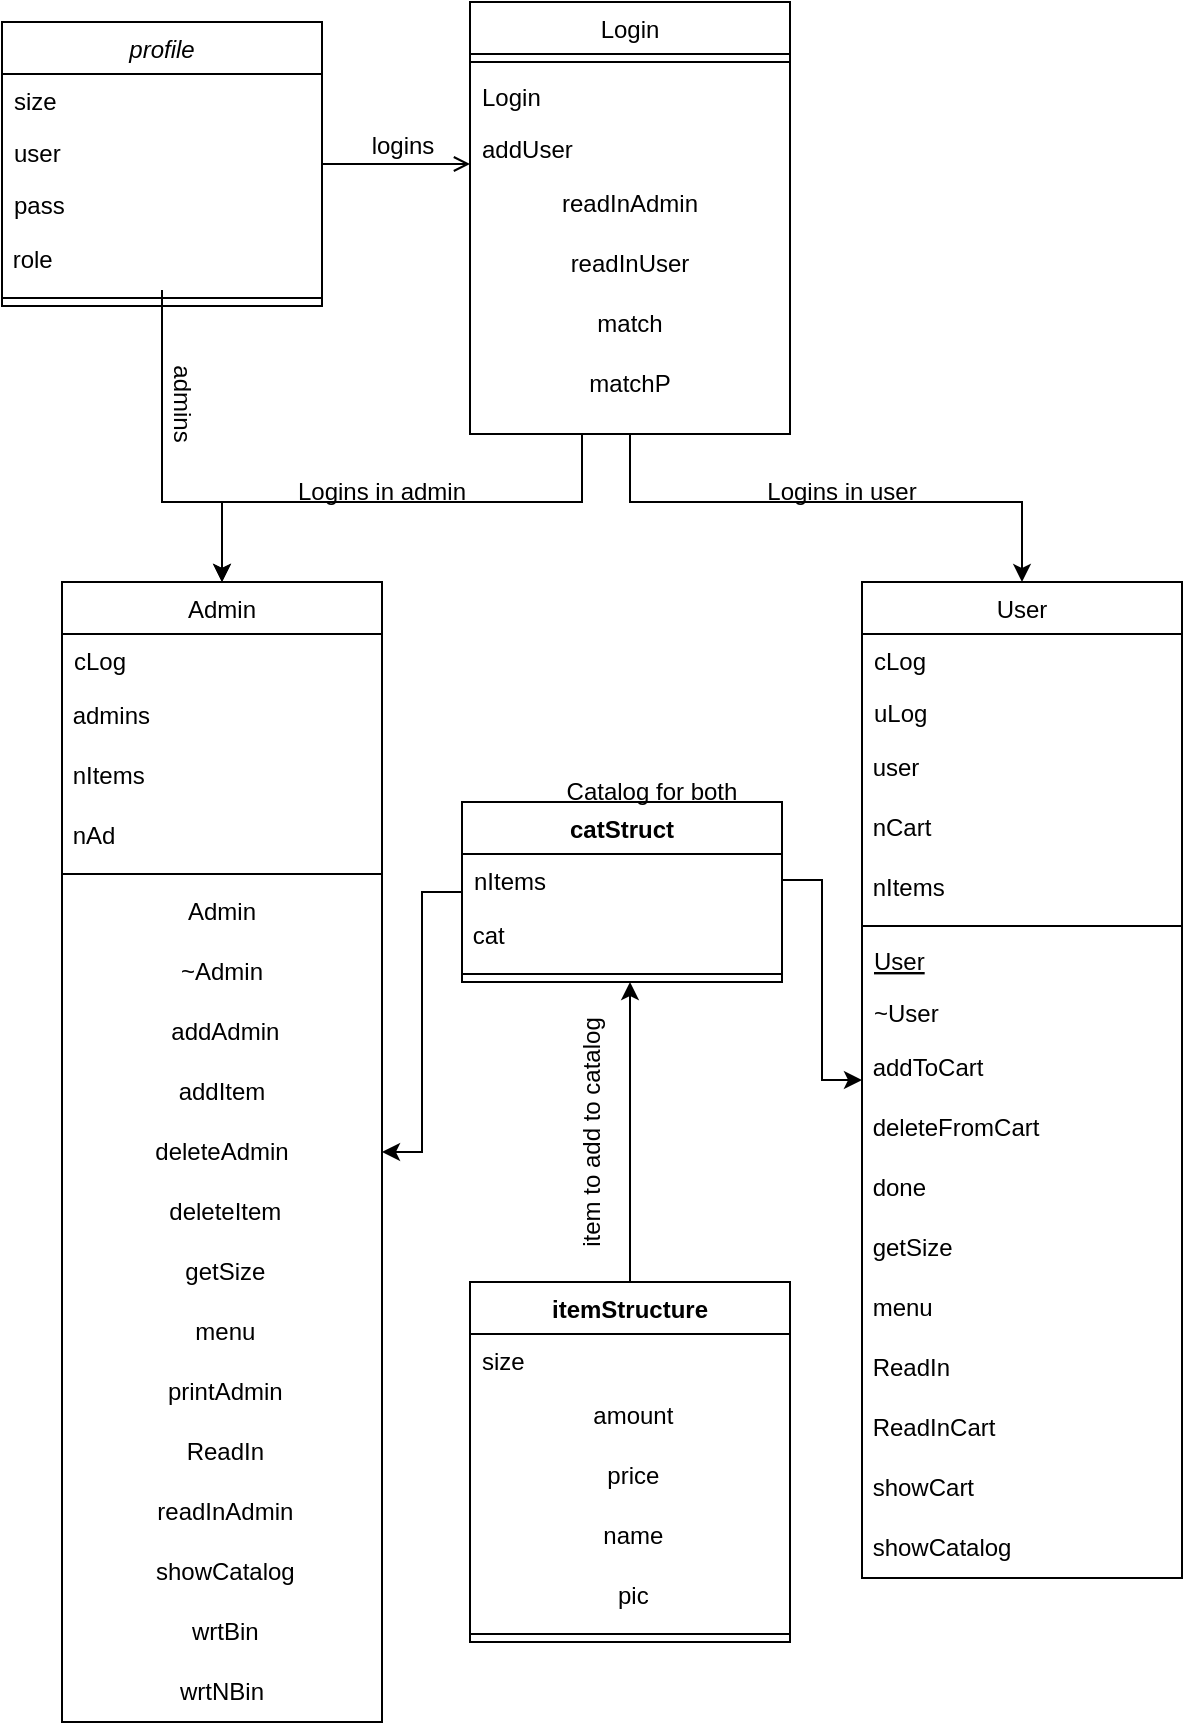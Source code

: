 <mxfile version="24.3.1" type="device">
  <diagram id="C5RBs43oDa-KdzZeNtuy" name="Page-1">
    <mxGraphModel dx="1034" dy="412" grid="1" gridSize="10" guides="1" tooltips="1" connect="1" arrows="1" fold="1" page="1" pageScale="1" pageWidth="827" pageHeight="1169" math="0" shadow="0">
      <root>
        <mxCell id="WIyWlLk6GJQsqaUBKTNV-0" />
        <mxCell id="WIyWlLk6GJQsqaUBKTNV-1" parent="WIyWlLk6GJQsqaUBKTNV-0" />
        <mxCell id="zkfFHV4jXpPFQw0GAbJ--0" value="profile" style="swimlane;fontStyle=2;align=center;verticalAlign=top;childLayout=stackLayout;horizontal=1;startSize=26;horizontalStack=0;resizeParent=1;resizeLast=0;collapsible=1;marginBottom=0;rounded=0;shadow=0;strokeWidth=1;" parent="WIyWlLk6GJQsqaUBKTNV-1" vertex="1">
          <mxGeometry x="20" y="120" width="160" height="142" as="geometry">
            <mxRectangle x="230" y="140" width="160" height="26" as="alternateBounds" />
          </mxGeometry>
        </mxCell>
        <mxCell id="zkfFHV4jXpPFQw0GAbJ--1" value="size" style="text;align=left;verticalAlign=top;spacingLeft=4;spacingRight=4;overflow=hidden;rotatable=0;points=[[0,0.5],[1,0.5]];portConstraint=eastwest;" parent="zkfFHV4jXpPFQw0GAbJ--0" vertex="1">
          <mxGeometry y="26" width="160" height="26" as="geometry" />
        </mxCell>
        <mxCell id="zkfFHV4jXpPFQw0GAbJ--2" value="user" style="text;align=left;verticalAlign=top;spacingLeft=4;spacingRight=4;overflow=hidden;rotatable=0;points=[[0,0.5],[1,0.5]];portConstraint=eastwest;rounded=0;shadow=0;html=0;" parent="zkfFHV4jXpPFQw0GAbJ--0" vertex="1">
          <mxGeometry y="52" width="160" height="26" as="geometry" />
        </mxCell>
        <mxCell id="zkfFHV4jXpPFQw0GAbJ--3" value="pass" style="text;align=left;verticalAlign=top;spacingLeft=4;spacingRight=4;overflow=hidden;rotatable=0;points=[[0,0.5],[1,0.5]];portConstraint=eastwest;rounded=0;shadow=0;html=0;" parent="zkfFHV4jXpPFQw0GAbJ--0" vertex="1">
          <mxGeometry y="78" width="160" height="26" as="geometry" />
        </mxCell>
        <mxCell id="AYwsFMUMQBvgtAVs75Ev-33" value="&amp;nbsp;role" style="text;html=1;align=left;verticalAlign=middle;whiteSpace=wrap;rounded=0;" vertex="1" parent="zkfFHV4jXpPFQw0GAbJ--0">
          <mxGeometry y="104" width="160" height="30" as="geometry" />
        </mxCell>
        <mxCell id="zkfFHV4jXpPFQw0GAbJ--4" value="" style="line;html=1;strokeWidth=1;align=left;verticalAlign=middle;spacingTop=-1;spacingLeft=3;spacingRight=3;rotatable=0;labelPosition=right;points=[];portConstraint=eastwest;" parent="zkfFHV4jXpPFQw0GAbJ--0" vertex="1">
          <mxGeometry y="134" width="160" height="8" as="geometry" />
        </mxCell>
        <mxCell id="zkfFHV4jXpPFQw0GAbJ--6" value="User" style="swimlane;fontStyle=0;align=center;verticalAlign=top;childLayout=stackLayout;horizontal=1;startSize=26;horizontalStack=0;resizeParent=1;resizeLast=0;collapsible=1;marginBottom=0;rounded=0;shadow=0;strokeWidth=1;" parent="WIyWlLk6GJQsqaUBKTNV-1" vertex="1">
          <mxGeometry x="450" y="400" width="160" height="498" as="geometry">
            <mxRectangle x="130" y="380" width="160" height="26" as="alternateBounds" />
          </mxGeometry>
        </mxCell>
        <mxCell id="zkfFHV4jXpPFQw0GAbJ--7" value="cLog" style="text;align=left;verticalAlign=top;spacingLeft=4;spacingRight=4;overflow=hidden;rotatable=0;points=[[0,0.5],[1,0.5]];portConstraint=eastwest;" parent="zkfFHV4jXpPFQw0GAbJ--6" vertex="1">
          <mxGeometry y="26" width="160" height="26" as="geometry" />
        </mxCell>
        <mxCell id="zkfFHV4jXpPFQw0GAbJ--8" value="uLog" style="text;align=left;verticalAlign=top;spacingLeft=4;spacingRight=4;overflow=hidden;rotatable=0;points=[[0,0.5],[1,0.5]];portConstraint=eastwest;rounded=0;shadow=0;html=0;" parent="zkfFHV4jXpPFQw0GAbJ--6" vertex="1">
          <mxGeometry y="52" width="160" height="26" as="geometry" />
        </mxCell>
        <mxCell id="AYwsFMUMQBvgtAVs75Ev-37" value="&amp;nbsp;user" style="text;html=1;align=left;verticalAlign=middle;whiteSpace=wrap;rounded=0;" vertex="1" parent="zkfFHV4jXpPFQw0GAbJ--6">
          <mxGeometry y="78" width="160" height="30" as="geometry" />
        </mxCell>
        <mxCell id="AYwsFMUMQBvgtAVs75Ev-38" value="&amp;nbsp;nCart" style="text;html=1;align=left;verticalAlign=middle;whiteSpace=wrap;rounded=0;" vertex="1" parent="zkfFHV4jXpPFQw0GAbJ--6">
          <mxGeometry y="108" width="160" height="30" as="geometry" />
        </mxCell>
        <mxCell id="AYwsFMUMQBvgtAVs75Ev-39" value="&amp;nbsp;nItems" style="text;html=1;align=left;verticalAlign=middle;whiteSpace=wrap;rounded=0;" vertex="1" parent="zkfFHV4jXpPFQw0GAbJ--6">
          <mxGeometry y="138" width="160" height="30" as="geometry" />
        </mxCell>
        <mxCell id="zkfFHV4jXpPFQw0GAbJ--9" value="" style="line;html=1;strokeWidth=1;align=left;verticalAlign=middle;spacingTop=-1;spacingLeft=3;spacingRight=3;rotatable=0;labelPosition=right;points=[];portConstraint=eastwest;" parent="zkfFHV4jXpPFQw0GAbJ--6" vertex="1">
          <mxGeometry y="168" width="160" height="8" as="geometry" />
        </mxCell>
        <mxCell id="zkfFHV4jXpPFQw0GAbJ--10" value="User" style="text;align=left;verticalAlign=top;spacingLeft=4;spacingRight=4;overflow=hidden;rotatable=0;points=[[0,0.5],[1,0.5]];portConstraint=eastwest;fontStyle=4" parent="zkfFHV4jXpPFQw0GAbJ--6" vertex="1">
          <mxGeometry y="176" width="160" height="26" as="geometry" />
        </mxCell>
        <mxCell id="zkfFHV4jXpPFQw0GAbJ--11" value="~User" style="text;align=left;verticalAlign=top;spacingLeft=4;spacingRight=4;overflow=hidden;rotatable=0;points=[[0,0.5],[1,0.5]];portConstraint=eastwest;" parent="zkfFHV4jXpPFQw0GAbJ--6" vertex="1">
          <mxGeometry y="202" width="160" height="26" as="geometry" />
        </mxCell>
        <mxCell id="AYwsFMUMQBvgtAVs75Ev-40" value="&amp;nbsp;addToCart" style="text;html=1;align=left;verticalAlign=middle;whiteSpace=wrap;rounded=0;" vertex="1" parent="zkfFHV4jXpPFQw0GAbJ--6">
          <mxGeometry y="228" width="160" height="30" as="geometry" />
        </mxCell>
        <mxCell id="AYwsFMUMQBvgtAVs75Ev-41" value="&amp;nbsp;deleteFromCart" style="text;html=1;align=left;verticalAlign=middle;whiteSpace=wrap;rounded=0;" vertex="1" parent="zkfFHV4jXpPFQw0GAbJ--6">
          <mxGeometry y="258" width="160" height="30" as="geometry" />
        </mxCell>
        <mxCell id="AYwsFMUMQBvgtAVs75Ev-42" value="&amp;nbsp;done" style="text;html=1;align=left;verticalAlign=middle;whiteSpace=wrap;rounded=0;" vertex="1" parent="zkfFHV4jXpPFQw0GAbJ--6">
          <mxGeometry y="288" width="160" height="30" as="geometry" />
        </mxCell>
        <mxCell id="AYwsFMUMQBvgtAVs75Ev-43" value="&amp;nbsp;getSize" style="text;html=1;align=left;verticalAlign=middle;whiteSpace=wrap;rounded=0;" vertex="1" parent="zkfFHV4jXpPFQw0GAbJ--6">
          <mxGeometry y="318" width="160" height="30" as="geometry" />
        </mxCell>
        <mxCell id="AYwsFMUMQBvgtAVs75Ev-44" value="&amp;nbsp;menu" style="text;html=1;align=left;verticalAlign=middle;whiteSpace=wrap;rounded=0;" vertex="1" parent="zkfFHV4jXpPFQw0GAbJ--6">
          <mxGeometry y="348" width="160" height="30" as="geometry" />
        </mxCell>
        <mxCell id="AYwsFMUMQBvgtAVs75Ev-46" value="&amp;nbsp;ReadIn" style="text;html=1;align=left;verticalAlign=middle;whiteSpace=wrap;rounded=0;" vertex="1" parent="zkfFHV4jXpPFQw0GAbJ--6">
          <mxGeometry y="378" width="160" height="30" as="geometry" />
        </mxCell>
        <mxCell id="AYwsFMUMQBvgtAVs75Ev-48" value="&amp;nbsp;ReadInCart" style="text;html=1;align=left;verticalAlign=middle;whiteSpace=wrap;rounded=0;" vertex="1" parent="zkfFHV4jXpPFQw0GAbJ--6">
          <mxGeometry y="408" width="160" height="30" as="geometry" />
        </mxCell>
        <mxCell id="AYwsFMUMQBvgtAVs75Ev-47" value="&amp;nbsp;showCart" style="text;html=1;align=left;verticalAlign=middle;whiteSpace=wrap;rounded=0;" vertex="1" parent="zkfFHV4jXpPFQw0GAbJ--6">
          <mxGeometry y="438" width="160" height="30" as="geometry" />
        </mxCell>
        <mxCell id="AYwsFMUMQBvgtAVs75Ev-45" value="&amp;nbsp;showCatalog" style="text;html=1;align=left;verticalAlign=middle;whiteSpace=wrap;rounded=0;" vertex="1" parent="zkfFHV4jXpPFQw0GAbJ--6">
          <mxGeometry y="468" width="160" height="30" as="geometry" />
        </mxCell>
        <mxCell id="zkfFHV4jXpPFQw0GAbJ--13" value="Admin" style="swimlane;fontStyle=0;align=center;verticalAlign=top;childLayout=stackLayout;horizontal=1;startSize=26;horizontalStack=0;resizeParent=1;resizeLast=0;collapsible=1;marginBottom=0;rounded=0;shadow=0;strokeWidth=1;" parent="WIyWlLk6GJQsqaUBKTNV-1" vertex="1">
          <mxGeometry x="50" y="400" width="160" height="570" as="geometry">
            <mxRectangle x="340" y="380" width="170" height="26" as="alternateBounds" />
          </mxGeometry>
        </mxCell>
        <mxCell id="zkfFHV4jXpPFQw0GAbJ--14" value="cLog" style="text;align=left;verticalAlign=top;spacingLeft=4;spacingRight=4;overflow=hidden;rotatable=0;points=[[0,0.5],[1,0.5]];portConstraint=eastwest;" parent="zkfFHV4jXpPFQw0GAbJ--13" vertex="1">
          <mxGeometry y="26" width="160" height="26" as="geometry" />
        </mxCell>
        <mxCell id="AYwsFMUMQBvgtAVs75Ev-49" value="&amp;nbsp;admins" style="text;html=1;align=left;verticalAlign=middle;whiteSpace=wrap;rounded=0;" vertex="1" parent="zkfFHV4jXpPFQw0GAbJ--13">
          <mxGeometry y="52" width="160" height="30" as="geometry" />
        </mxCell>
        <mxCell id="AYwsFMUMQBvgtAVs75Ev-67" value="&amp;nbsp;nItems" style="text;html=1;align=left;verticalAlign=middle;whiteSpace=wrap;rounded=0;" vertex="1" parent="zkfFHV4jXpPFQw0GAbJ--13">
          <mxGeometry y="82" width="160" height="30" as="geometry" />
        </mxCell>
        <mxCell id="AYwsFMUMQBvgtAVs75Ev-66" value="&amp;nbsp;nAd" style="text;html=1;align=left;verticalAlign=middle;whiteSpace=wrap;rounded=0;" vertex="1" parent="zkfFHV4jXpPFQw0GAbJ--13">
          <mxGeometry y="112" width="160" height="30" as="geometry" />
        </mxCell>
        <mxCell id="zkfFHV4jXpPFQw0GAbJ--15" value="" style="line;html=1;strokeWidth=1;align=left;verticalAlign=middle;spacingTop=-1;spacingLeft=3;spacingRight=3;rotatable=0;labelPosition=right;points=[];portConstraint=eastwest;" parent="zkfFHV4jXpPFQw0GAbJ--13" vertex="1">
          <mxGeometry y="142" width="160" height="8" as="geometry" />
        </mxCell>
        <mxCell id="AYwsFMUMQBvgtAVs75Ev-52" value="Admin" style="text;html=1;align=center;verticalAlign=middle;whiteSpace=wrap;rounded=0;" vertex="1" parent="zkfFHV4jXpPFQw0GAbJ--13">
          <mxGeometry y="150" width="160" height="30" as="geometry" />
        </mxCell>
        <mxCell id="AYwsFMUMQBvgtAVs75Ev-64" value="~Admin" style="text;html=1;align=center;verticalAlign=middle;whiteSpace=wrap;rounded=0;" vertex="1" parent="zkfFHV4jXpPFQw0GAbJ--13">
          <mxGeometry y="180" width="160" height="30" as="geometry" />
        </mxCell>
        <mxCell id="AYwsFMUMQBvgtAVs75Ev-65" value="&amp;nbsp;addAdmin" style="text;html=1;align=center;verticalAlign=middle;whiteSpace=wrap;rounded=0;" vertex="1" parent="zkfFHV4jXpPFQw0GAbJ--13">
          <mxGeometry y="210" width="160" height="30" as="geometry" />
        </mxCell>
        <mxCell id="AYwsFMUMQBvgtAVs75Ev-61" value="addItem" style="text;html=1;align=center;verticalAlign=middle;whiteSpace=wrap;rounded=0;" vertex="1" parent="zkfFHV4jXpPFQw0GAbJ--13">
          <mxGeometry y="240" width="160" height="30" as="geometry" />
        </mxCell>
        <mxCell id="AYwsFMUMQBvgtAVs75Ev-54" value="deleteAdmin" style="text;html=1;align=center;verticalAlign=middle;whiteSpace=wrap;rounded=0;" vertex="1" parent="zkfFHV4jXpPFQw0GAbJ--13">
          <mxGeometry y="270" width="160" height="30" as="geometry" />
        </mxCell>
        <mxCell id="AYwsFMUMQBvgtAVs75Ev-63" value="&amp;nbsp;deleteItem" style="text;html=1;align=center;verticalAlign=middle;whiteSpace=wrap;rounded=0;" vertex="1" parent="zkfFHV4jXpPFQw0GAbJ--13">
          <mxGeometry y="300" width="160" height="30" as="geometry" />
        </mxCell>
        <mxCell id="AYwsFMUMQBvgtAVs75Ev-62" value="&amp;nbsp;getSize" style="text;html=1;align=center;verticalAlign=middle;whiteSpace=wrap;rounded=0;" vertex="1" parent="zkfFHV4jXpPFQw0GAbJ--13">
          <mxGeometry y="330" width="160" height="30" as="geometry" />
        </mxCell>
        <mxCell id="AYwsFMUMQBvgtAVs75Ev-57" value="&amp;nbsp;menu" style="text;html=1;align=center;verticalAlign=middle;whiteSpace=wrap;rounded=0;" vertex="1" parent="zkfFHV4jXpPFQw0GAbJ--13">
          <mxGeometry y="360" width="160" height="30" as="geometry" />
        </mxCell>
        <mxCell id="AYwsFMUMQBvgtAVs75Ev-60" value="&amp;nbsp;printAdmin" style="text;html=1;align=center;verticalAlign=middle;whiteSpace=wrap;rounded=0;" vertex="1" parent="zkfFHV4jXpPFQw0GAbJ--13">
          <mxGeometry y="390" width="160" height="30" as="geometry" />
        </mxCell>
        <mxCell id="AYwsFMUMQBvgtAVs75Ev-59" value="&amp;nbsp;ReadIn" style="text;html=1;align=center;verticalAlign=middle;whiteSpace=wrap;rounded=0;" vertex="1" parent="zkfFHV4jXpPFQw0GAbJ--13">
          <mxGeometry y="420" width="160" height="30" as="geometry" />
        </mxCell>
        <mxCell id="AYwsFMUMQBvgtAVs75Ev-58" value="&amp;nbsp;readInAdmin" style="text;html=1;align=center;verticalAlign=middle;whiteSpace=wrap;rounded=0;" vertex="1" parent="zkfFHV4jXpPFQw0GAbJ--13">
          <mxGeometry y="450" width="160" height="30" as="geometry" />
        </mxCell>
        <mxCell id="AYwsFMUMQBvgtAVs75Ev-53" value="&amp;nbsp;showCatalog" style="text;html=1;align=center;verticalAlign=middle;whiteSpace=wrap;rounded=0;" vertex="1" parent="zkfFHV4jXpPFQw0GAbJ--13">
          <mxGeometry y="480" width="160" height="30" as="geometry" />
        </mxCell>
        <mxCell id="AYwsFMUMQBvgtAVs75Ev-56" value="&amp;nbsp;wrtBin" style="text;html=1;align=center;verticalAlign=middle;whiteSpace=wrap;rounded=0;" vertex="1" parent="zkfFHV4jXpPFQw0GAbJ--13">
          <mxGeometry y="510" width="160" height="30" as="geometry" />
        </mxCell>
        <mxCell id="AYwsFMUMQBvgtAVs75Ev-55" value="wrtNBin" style="text;html=1;align=center;verticalAlign=middle;whiteSpace=wrap;rounded=0;" vertex="1" parent="zkfFHV4jXpPFQw0GAbJ--13">
          <mxGeometry y="540" width="160" height="30" as="geometry" />
        </mxCell>
        <mxCell id="AYwsFMUMQBvgtAVs75Ev-0" style="edgeStyle=orthogonalEdgeStyle;rounded=0;orthogonalLoop=1;jettySize=auto;html=1;" edge="1" parent="WIyWlLk6GJQsqaUBKTNV-1" source="zkfFHV4jXpPFQw0GAbJ--17" target="zkfFHV4jXpPFQw0GAbJ--6">
          <mxGeometry relative="1" as="geometry">
            <Array as="points">
              <mxPoint x="334" y="360" />
              <mxPoint x="530" y="360" />
            </Array>
          </mxGeometry>
        </mxCell>
        <mxCell id="zkfFHV4jXpPFQw0GAbJ--17" value="Login" style="swimlane;fontStyle=0;align=center;verticalAlign=top;childLayout=stackLayout;horizontal=1;startSize=26;horizontalStack=0;resizeParent=1;resizeLast=0;collapsible=1;marginBottom=0;rounded=0;shadow=0;strokeWidth=1;" parent="WIyWlLk6GJQsqaUBKTNV-1" vertex="1">
          <mxGeometry x="254" y="110" width="160" height="216" as="geometry">
            <mxRectangle x="550" y="140" width="160" height="26" as="alternateBounds" />
          </mxGeometry>
        </mxCell>
        <mxCell id="zkfFHV4jXpPFQw0GAbJ--23" value="" style="line;html=1;strokeWidth=1;align=left;verticalAlign=middle;spacingTop=-1;spacingLeft=3;spacingRight=3;rotatable=0;labelPosition=right;points=[];portConstraint=eastwest;" parent="zkfFHV4jXpPFQw0GAbJ--17" vertex="1">
          <mxGeometry y="26" width="160" height="8" as="geometry" />
        </mxCell>
        <mxCell id="zkfFHV4jXpPFQw0GAbJ--24" value="Login" style="text;align=left;verticalAlign=top;spacingLeft=4;spacingRight=4;overflow=hidden;rotatable=0;points=[[0,0.5],[1,0.5]];portConstraint=eastwest;" parent="zkfFHV4jXpPFQw0GAbJ--17" vertex="1">
          <mxGeometry y="34" width="160" height="26" as="geometry" />
        </mxCell>
        <mxCell id="zkfFHV4jXpPFQw0GAbJ--25" value="addUser" style="text;align=left;verticalAlign=top;spacingLeft=4;spacingRight=4;overflow=hidden;rotatable=0;points=[[0,0.5],[1,0.5]];portConstraint=eastwest;" parent="zkfFHV4jXpPFQw0GAbJ--17" vertex="1">
          <mxGeometry y="60" width="160" height="26" as="geometry" />
        </mxCell>
        <mxCell id="AYwsFMUMQBvgtAVs75Ev-24" value="readInAdmin" style="text;html=1;align=center;verticalAlign=middle;whiteSpace=wrap;rounded=0;" vertex="1" parent="zkfFHV4jXpPFQw0GAbJ--17">
          <mxGeometry y="86" width="160" height="30" as="geometry" />
        </mxCell>
        <mxCell id="AYwsFMUMQBvgtAVs75Ev-27" value="readInUser" style="text;html=1;align=center;verticalAlign=middle;whiteSpace=wrap;rounded=0;" vertex="1" parent="zkfFHV4jXpPFQw0GAbJ--17">
          <mxGeometry y="116" width="160" height="30" as="geometry" />
        </mxCell>
        <mxCell id="AYwsFMUMQBvgtAVs75Ev-30" value="match" style="text;html=1;align=center;verticalAlign=middle;whiteSpace=wrap;rounded=0;" vertex="1" parent="zkfFHV4jXpPFQw0GAbJ--17">
          <mxGeometry y="146" width="160" height="30" as="geometry" />
        </mxCell>
        <mxCell id="AYwsFMUMQBvgtAVs75Ev-31" value="matchP" style="text;html=1;align=center;verticalAlign=middle;whiteSpace=wrap;rounded=0;" vertex="1" parent="zkfFHV4jXpPFQw0GAbJ--17">
          <mxGeometry y="176" width="160" height="30" as="geometry" />
        </mxCell>
        <mxCell id="zkfFHV4jXpPFQw0GAbJ--26" value="" style="endArrow=open;shadow=0;strokeWidth=1;rounded=0;curved=0;endFill=1;edgeStyle=elbowEdgeStyle;elbow=vertical;" parent="WIyWlLk6GJQsqaUBKTNV-1" source="zkfFHV4jXpPFQw0GAbJ--0" target="zkfFHV4jXpPFQw0GAbJ--17" edge="1">
          <mxGeometry x="0.5" y="41" relative="1" as="geometry">
            <mxPoint x="380" y="192" as="sourcePoint" />
            <mxPoint x="540" y="192" as="targetPoint" />
            <mxPoint x="-40" y="32" as="offset" />
          </mxGeometry>
        </mxCell>
        <mxCell id="zkfFHV4jXpPFQw0GAbJ--27" value="" style="resizable=0;align=left;verticalAlign=bottom;labelBackgroundColor=none;fontSize=12;" parent="zkfFHV4jXpPFQw0GAbJ--26" connectable="0" vertex="1">
          <mxGeometry x="-1" relative="1" as="geometry">
            <mxPoint y="4" as="offset" />
          </mxGeometry>
        </mxCell>
        <mxCell id="zkfFHV4jXpPFQw0GAbJ--29" value="logins" style="text;html=1;resizable=0;points=[];;align=center;verticalAlign=middle;labelBackgroundColor=none;rounded=0;shadow=0;strokeWidth=1;fontSize=12;" parent="zkfFHV4jXpPFQw0GAbJ--26" vertex="1" connectable="0">
          <mxGeometry x="0.5" y="49" relative="1" as="geometry">
            <mxPoint x="-16" y="40" as="offset" />
          </mxGeometry>
        </mxCell>
        <mxCell id="AYwsFMUMQBvgtAVs75Ev-1" style="edgeStyle=orthogonalEdgeStyle;rounded=0;orthogonalLoop=1;jettySize=auto;html=1;" edge="1" parent="WIyWlLk6GJQsqaUBKTNV-1" source="zkfFHV4jXpPFQw0GAbJ--17" target="zkfFHV4jXpPFQw0GAbJ--13">
          <mxGeometry relative="1" as="geometry">
            <mxPoint x="310" y="330" as="sourcePoint" />
            <Array as="points">
              <mxPoint x="310" y="360" />
              <mxPoint x="130" y="360" />
            </Array>
          </mxGeometry>
        </mxCell>
        <mxCell id="AYwsFMUMQBvgtAVs75Ev-78" style="edgeStyle=orthogonalEdgeStyle;rounded=0;orthogonalLoop=1;jettySize=auto;html=1;" edge="1" parent="WIyWlLk6GJQsqaUBKTNV-1" source="AYwsFMUMQBvgtAVs75Ev-13" target="zkfFHV4jXpPFQw0GAbJ--13">
          <mxGeometry relative="1" as="geometry">
            <Array as="points">
              <mxPoint x="230" y="555" />
              <mxPoint x="230" y="685" />
            </Array>
          </mxGeometry>
        </mxCell>
        <mxCell id="AYwsFMUMQBvgtAVs75Ev-13" value="catStruct" style="swimlane;fontStyle=1;align=center;verticalAlign=top;childLayout=stackLayout;horizontal=1;startSize=26;horizontalStack=0;resizeParent=1;resizeParentMax=0;resizeLast=0;collapsible=1;marginBottom=0;whiteSpace=wrap;html=1;" vertex="1" parent="WIyWlLk6GJQsqaUBKTNV-1">
          <mxGeometry x="250" y="510" width="160" height="90" as="geometry" />
        </mxCell>
        <mxCell id="AYwsFMUMQBvgtAVs75Ev-14" value="nItems" style="text;strokeColor=none;fillColor=none;align=left;verticalAlign=top;spacingLeft=4;spacingRight=4;overflow=hidden;rotatable=0;points=[[0,0.5],[1,0.5]];portConstraint=eastwest;whiteSpace=wrap;html=1;" vertex="1" parent="AYwsFMUMQBvgtAVs75Ev-13">
          <mxGeometry y="26" width="160" height="26" as="geometry" />
        </mxCell>
        <mxCell id="AYwsFMUMQBvgtAVs75Ev-68" value="&amp;nbsp;cat" style="text;html=1;align=left;verticalAlign=middle;whiteSpace=wrap;rounded=0;" vertex="1" parent="AYwsFMUMQBvgtAVs75Ev-13">
          <mxGeometry y="52" width="160" height="30" as="geometry" />
        </mxCell>
        <mxCell id="AYwsFMUMQBvgtAVs75Ev-15" value="" style="line;strokeWidth=1;fillColor=none;align=left;verticalAlign=middle;spacingTop=-1;spacingLeft=3;spacingRight=3;rotatable=0;labelPosition=right;points=[];portConstraint=eastwest;strokeColor=inherit;" vertex="1" parent="AYwsFMUMQBvgtAVs75Ev-13">
          <mxGeometry y="82" width="160" height="8" as="geometry" />
        </mxCell>
        <mxCell id="AYwsFMUMQBvgtAVs75Ev-22" style="edgeStyle=orthogonalEdgeStyle;rounded=0;orthogonalLoop=1;jettySize=auto;html=1;" edge="1" parent="WIyWlLk6GJQsqaUBKTNV-1" source="AYwsFMUMQBvgtAVs75Ev-14" target="zkfFHV4jXpPFQw0GAbJ--6">
          <mxGeometry relative="1" as="geometry" />
        </mxCell>
        <mxCell id="AYwsFMUMQBvgtAVs75Ev-34" value="Logins in admin" style="text;html=1;align=center;verticalAlign=middle;whiteSpace=wrap;rounded=0;" vertex="1" parent="WIyWlLk6GJQsqaUBKTNV-1">
          <mxGeometry x="160" y="340" width="100" height="30" as="geometry" />
        </mxCell>
        <mxCell id="AYwsFMUMQBvgtAVs75Ev-36" value="Logins in user" style="text;html=1;align=center;verticalAlign=middle;whiteSpace=wrap;rounded=0;" vertex="1" parent="WIyWlLk6GJQsqaUBKTNV-1">
          <mxGeometry x="390" y="340" width="100" height="30" as="geometry" />
        </mxCell>
        <mxCell id="AYwsFMUMQBvgtAVs75Ev-50" style="edgeStyle=orthogonalEdgeStyle;rounded=0;orthogonalLoop=1;jettySize=auto;html=1;entryX=0.5;entryY=0;entryDx=0;entryDy=0;" edge="1" parent="WIyWlLk6GJQsqaUBKTNV-1" source="AYwsFMUMQBvgtAVs75Ev-33" target="zkfFHV4jXpPFQw0GAbJ--13">
          <mxGeometry relative="1" as="geometry">
            <Array as="points">
              <mxPoint x="100" y="360" />
              <mxPoint x="130" y="360" />
            </Array>
          </mxGeometry>
        </mxCell>
        <mxCell id="AYwsFMUMQBvgtAVs75Ev-51" value="admins" style="text;html=1;align=center;verticalAlign=middle;whiteSpace=wrap;rounded=0;rotation=90;" vertex="1" parent="WIyWlLk6GJQsqaUBKTNV-1">
          <mxGeometry x="80" y="296" width="60" height="30" as="geometry" />
        </mxCell>
        <mxCell id="AYwsFMUMQBvgtAVs75Ev-79" style="edgeStyle=orthogonalEdgeStyle;rounded=0;orthogonalLoop=1;jettySize=auto;html=1;" edge="1" parent="WIyWlLk6GJQsqaUBKTNV-1" source="AYwsFMUMQBvgtAVs75Ev-69" target="AYwsFMUMQBvgtAVs75Ev-13">
          <mxGeometry relative="1" as="geometry">
            <Array as="points">
              <mxPoint x="334" y="630" />
              <mxPoint x="334" y="630" />
            </Array>
          </mxGeometry>
        </mxCell>
        <mxCell id="AYwsFMUMQBvgtAVs75Ev-69" value="itemStructure" style="swimlane;fontStyle=1;align=center;verticalAlign=top;childLayout=stackLayout;horizontal=1;startSize=26;horizontalStack=0;resizeParent=1;resizeParentMax=0;resizeLast=0;collapsible=1;marginBottom=0;whiteSpace=wrap;html=1;" vertex="1" parent="WIyWlLk6GJQsqaUBKTNV-1">
          <mxGeometry x="254" y="750" width="160" height="180" as="geometry" />
        </mxCell>
        <mxCell id="AYwsFMUMQBvgtAVs75Ev-70" value="size" style="text;strokeColor=none;fillColor=none;align=left;verticalAlign=top;spacingLeft=4;spacingRight=4;overflow=hidden;rotatable=0;points=[[0,0.5],[1,0.5]];portConstraint=eastwest;whiteSpace=wrap;html=1;" vertex="1" parent="AYwsFMUMQBvgtAVs75Ev-69">
          <mxGeometry y="26" width="160" height="26" as="geometry" />
        </mxCell>
        <mxCell id="AYwsFMUMQBvgtAVs75Ev-73" value="&amp;nbsp;amount" style="text;html=1;align=center;verticalAlign=middle;whiteSpace=wrap;rounded=0;" vertex="1" parent="AYwsFMUMQBvgtAVs75Ev-69">
          <mxGeometry y="52" width="160" height="30" as="geometry" />
        </mxCell>
        <mxCell id="AYwsFMUMQBvgtAVs75Ev-75" value="&amp;nbsp;price" style="text;html=1;align=center;verticalAlign=middle;whiteSpace=wrap;rounded=0;" vertex="1" parent="AYwsFMUMQBvgtAVs75Ev-69">
          <mxGeometry y="82" width="160" height="30" as="geometry" />
        </mxCell>
        <mxCell id="AYwsFMUMQBvgtAVs75Ev-76" value="&amp;nbsp;name" style="text;html=1;align=center;verticalAlign=middle;whiteSpace=wrap;rounded=0;" vertex="1" parent="AYwsFMUMQBvgtAVs75Ev-69">
          <mxGeometry y="112" width="160" height="30" as="geometry" />
        </mxCell>
        <mxCell id="AYwsFMUMQBvgtAVs75Ev-74" value="&amp;nbsp;pic" style="text;html=1;align=center;verticalAlign=middle;whiteSpace=wrap;rounded=0;" vertex="1" parent="AYwsFMUMQBvgtAVs75Ev-69">
          <mxGeometry y="142" width="160" height="30" as="geometry" />
        </mxCell>
        <mxCell id="AYwsFMUMQBvgtAVs75Ev-71" value="" style="line;strokeWidth=1;fillColor=none;align=left;verticalAlign=middle;spacingTop=-1;spacingLeft=3;spacingRight=3;rotatable=0;labelPosition=right;points=[];portConstraint=eastwest;strokeColor=inherit;" vertex="1" parent="AYwsFMUMQBvgtAVs75Ev-69">
          <mxGeometry y="172" width="160" height="8" as="geometry" />
        </mxCell>
        <mxCell id="AYwsFMUMQBvgtAVs75Ev-80" value="Catalog for both" style="text;html=1;align=center;verticalAlign=middle;whiteSpace=wrap;rounded=0;" vertex="1" parent="WIyWlLk6GJQsqaUBKTNV-1">
          <mxGeometry x="300" y="490" width="90" height="30" as="geometry" />
        </mxCell>
        <mxCell id="AYwsFMUMQBvgtAVs75Ev-81" value="item to add to catalog" style="text;html=1;align=center;verticalAlign=middle;whiteSpace=wrap;rounded=0;rotation=-90;" vertex="1" parent="WIyWlLk6GJQsqaUBKTNV-1">
          <mxGeometry x="240" y="660" width="150" height="30" as="geometry" />
        </mxCell>
      </root>
    </mxGraphModel>
  </diagram>
</mxfile>
